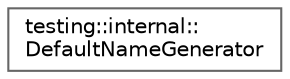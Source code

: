 digraph "Graphical Class Hierarchy"
{
 // LATEX_PDF_SIZE
  bgcolor="transparent";
  edge [fontname=Helvetica,fontsize=10,labelfontname=Helvetica,labelfontsize=10];
  node [fontname=Helvetica,fontsize=10,shape=box,height=0.2,width=0.4];
  rankdir="LR";
  Node0 [id="Node000000",label="testing::internal::\lDefaultNameGenerator",height=0.2,width=0.4,color="grey40", fillcolor="white", style="filled",URL="$structtesting_1_1internal_1_1_default_name_generator.html",tooltip=" "];
}
